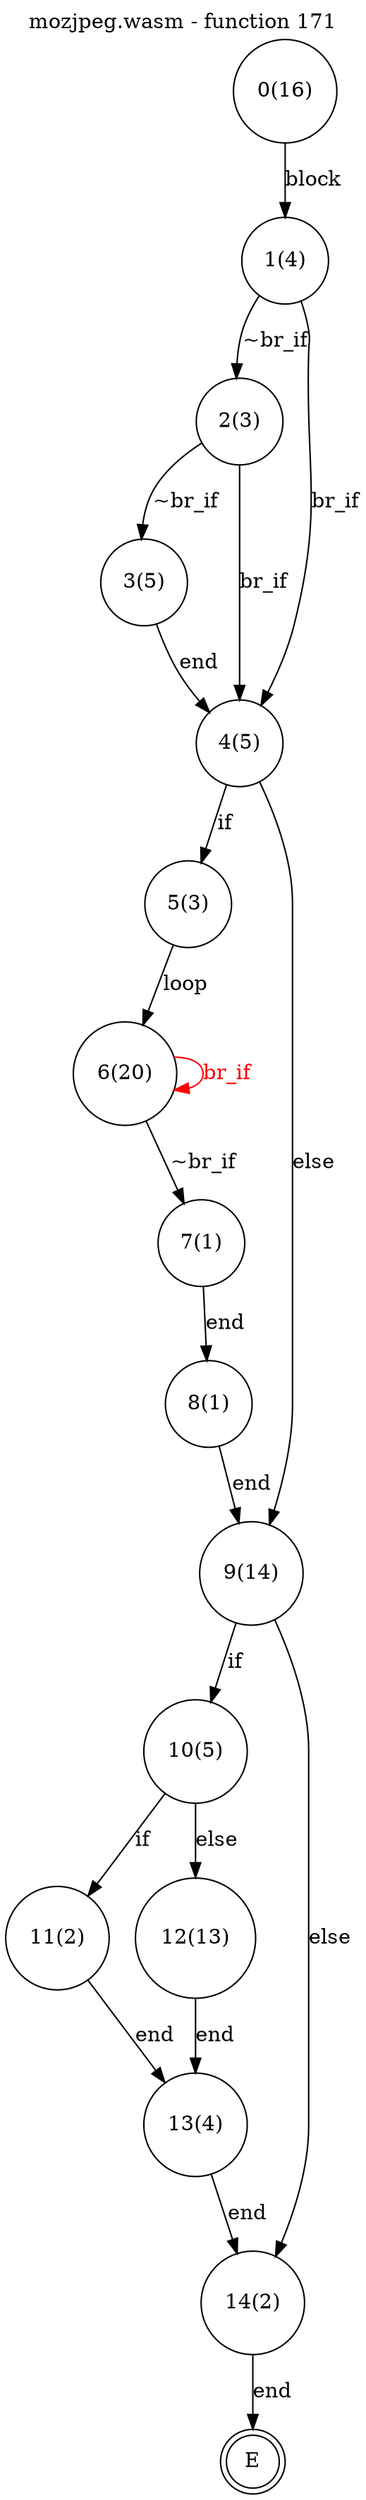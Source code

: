 digraph finite_state_machine {
    label = "mozjpeg.wasm - function 171"
    labelloc =  t
    labelfontsize = 16
    labelfontcolor = black
    labelfontname = "Helvetica"
    node [shape = doublecircle]; E ;
node [shape=circle, fontcolor=black, style="", label="0(16)"]0
node [shape=circle, fontcolor=black, style="", label="1(4)"]1
node [shape=circle, fontcolor=black, style="", label="2(3)"]2
node [shape=circle, fontcolor=black, style="", label="3(5)"]3
node [shape=circle, fontcolor=black, style="", label="4(5)"]4
node [shape=circle, fontcolor=black, style="", label="5(3)"]5
node [shape=circle, fontcolor=black, style="", label="6(20)"]6
node [shape=circle, fontcolor=black, style="", label="7(1)"]7
node [shape=circle, fontcolor=black, style="", label="8(1)"]8
node [shape=circle, fontcolor=black, style="", label="9(14)"]9
node [shape=circle, fontcolor=black, style="", label="10(5)"]10
node [shape=circle, fontcolor=black, style="", label="11(2)"]11
node [shape=circle, fontcolor=black, style="", label="12(13)"]12
node [shape=circle, fontcolor=black, style="", label="13(4)"]13
node [shape=circle, fontcolor=black, style="", label="14(2)"]14
node [shape=circle, fontcolor=black, style="", label="E"]E
    0 -> 1[label="block"];
    1 -> 2[label="~br_if"];
    1 -> 4[label="br_if"];
    2 -> 3[label="~br_if"];
    2 -> 4[label="br_if"];
    3 -> 4[label="end"];
    4 -> 5[label="if"];
    4 -> 9[label="else"];
    5 -> 6[label="loop"];
    6 -> 7[label="~br_if"];
    6 -> 6[color="red" fontcolor="red" label="br_if"];
    7 -> 8[label="end"];
    8 -> 9[label="end"];
    9 -> 10[label="if"];
    9 -> 14[label="else"];
    10 -> 11[label="if"];
    10 -> 12[label="else"];
    11 -> 13[label="end"];
    12 -> 13[label="end"];
    13 -> 14[label="end"];
    14 -> E[label="end"];
}
